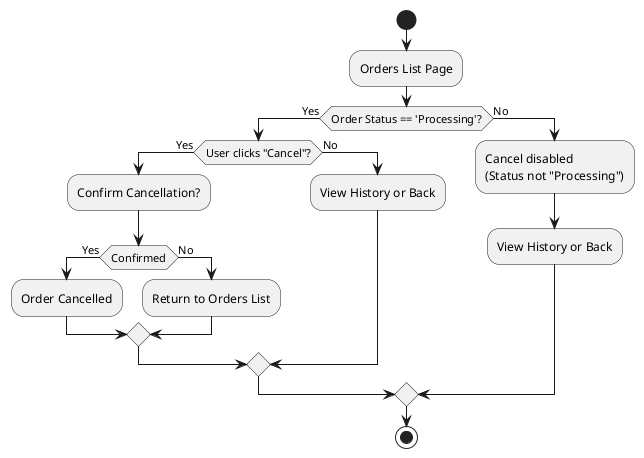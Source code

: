 @startuml
start
:Orders List Page;
if (Order Status == 'Processing'?) then (Yes)
  if (User clicks "Cancel"?) then (Yes)
    :Confirm Cancellation?;
    if (Confirmed) then (Yes)
      :Order Cancelled;
    else (No)
      :Return to Orders List;
    endif
  else (No)
    :View History or Back;
  endif
else (No)
  :Cancel disabled\n(Status not "Processing");
  :View History or Back;
endif
stop
@enduml